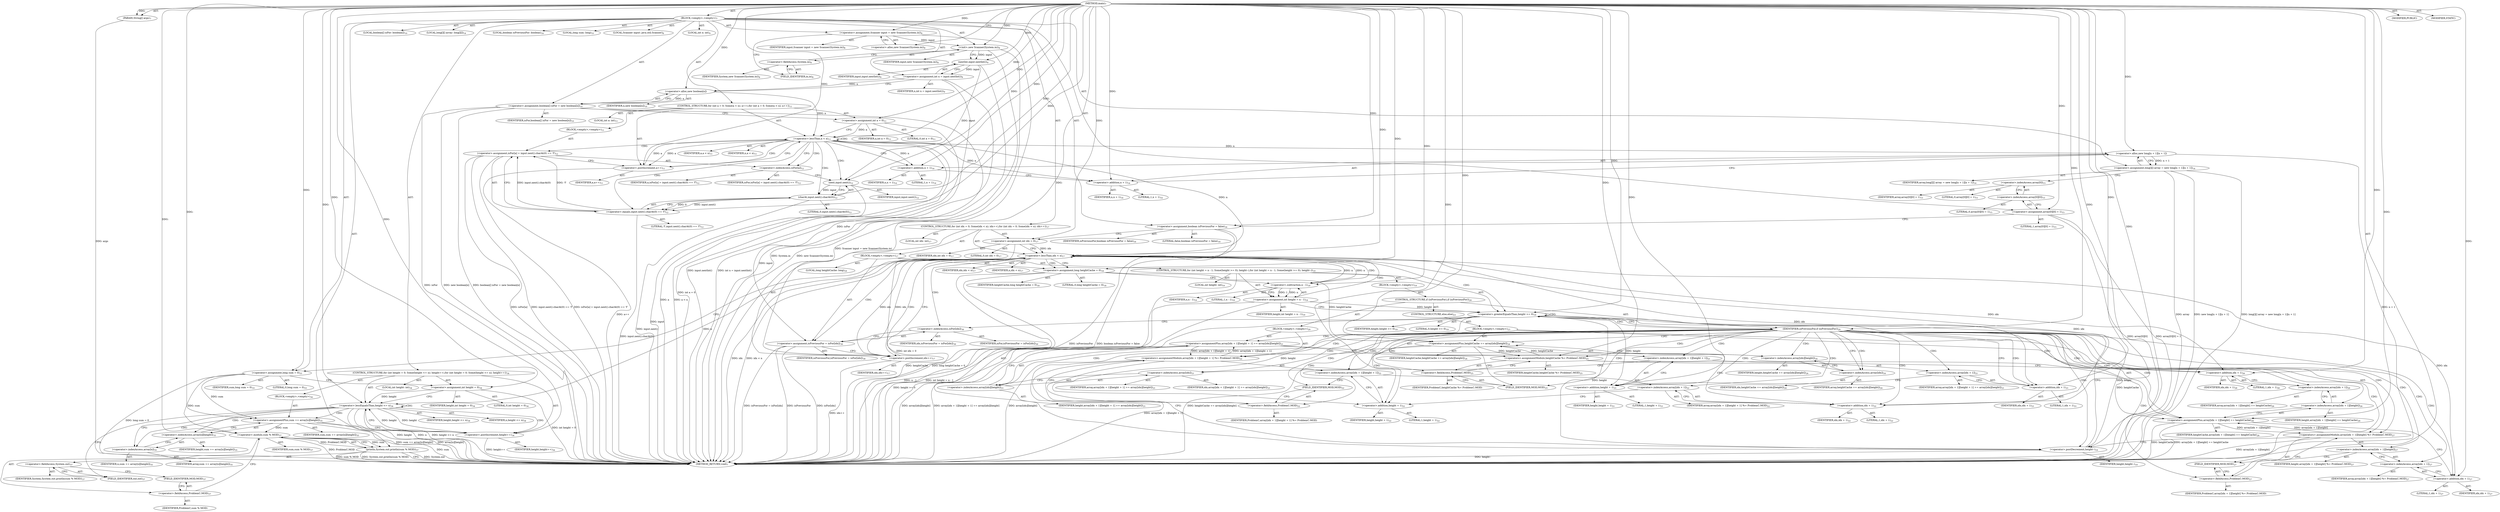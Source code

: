 digraph "main" {  
"21" [label = <(METHOD,main)<SUB>7</SUB>> ]
"22" [label = <(PARAM,String[] args)<SUB>7</SUB>> ]
"23" [label = <(BLOCK,&lt;empty&gt;,&lt;empty&gt;)<SUB>7</SUB>> ]
"4" [label = <(LOCAL,Scanner input: java.util.Scanner)<SUB>8</SUB>> ]
"24" [label = <(&lt;operator&gt;.assignment,Scanner input = new Scanner(System.in))<SUB>8</SUB>> ]
"25" [label = <(IDENTIFIER,input,Scanner input = new Scanner(System.in))<SUB>8</SUB>> ]
"26" [label = <(&lt;operator&gt;.alloc,new Scanner(System.in))<SUB>8</SUB>> ]
"27" [label = <(&lt;init&gt;,new Scanner(System.in))<SUB>8</SUB>> ]
"3" [label = <(IDENTIFIER,input,new Scanner(System.in))<SUB>8</SUB>> ]
"28" [label = <(&lt;operator&gt;.fieldAccess,System.in)<SUB>8</SUB>> ]
"29" [label = <(IDENTIFIER,System,new Scanner(System.in))<SUB>8</SUB>> ]
"30" [label = <(FIELD_IDENTIFIER,in,in)<SUB>8</SUB>> ]
"31" [label = <(LOCAL,int n: int)<SUB>9</SUB>> ]
"32" [label = <(&lt;operator&gt;.assignment,int n = input.nextInt())<SUB>9</SUB>> ]
"33" [label = <(IDENTIFIER,n,int n = input.nextInt())<SUB>9</SUB>> ]
"34" [label = <(nextInt,input.nextInt())<SUB>9</SUB>> ]
"35" [label = <(IDENTIFIER,input,input.nextInt())<SUB>9</SUB>> ]
"36" [label = <(LOCAL,boolean[] isFor: boolean[])<SUB>10</SUB>> ]
"37" [label = <(&lt;operator&gt;.assignment,boolean[] isFor = new boolean[n])<SUB>10</SUB>> ]
"38" [label = <(IDENTIFIER,isFor,boolean[] isFor = new boolean[n])<SUB>10</SUB>> ]
"39" [label = <(&lt;operator&gt;.alloc,new boolean[n])> ]
"40" [label = <(IDENTIFIER,n,new boolean[n])<SUB>10</SUB>> ]
"41" [label = <(CONTROL_STRUCTURE,for (int a = 0; Some(a &lt; n); a++),for (int a = 0; Some(a &lt; n); a++))<SUB>11</SUB>> ]
"42" [label = <(LOCAL,int a: int)<SUB>11</SUB>> ]
"43" [label = <(&lt;operator&gt;.assignment,int a = 0)<SUB>11</SUB>> ]
"44" [label = <(IDENTIFIER,a,int a = 0)<SUB>11</SUB>> ]
"45" [label = <(LITERAL,0,int a = 0)<SUB>11</SUB>> ]
"46" [label = <(&lt;operator&gt;.lessThan,a &lt; n)<SUB>11</SUB>> ]
"47" [label = <(IDENTIFIER,a,a &lt; n)<SUB>11</SUB>> ]
"48" [label = <(IDENTIFIER,n,a &lt; n)<SUB>11</SUB>> ]
"49" [label = <(&lt;operator&gt;.postIncrement,a++)<SUB>11</SUB>> ]
"50" [label = <(IDENTIFIER,a,a++)<SUB>11</SUB>> ]
"51" [label = <(BLOCK,&lt;empty&gt;,&lt;empty&gt;)<SUB>11</SUB>> ]
"52" [label = <(&lt;operator&gt;.assignment,isFor[a] = input.next().charAt(0) == 'f')<SUB>12</SUB>> ]
"53" [label = <(&lt;operator&gt;.indexAccess,isFor[a])<SUB>12</SUB>> ]
"54" [label = <(IDENTIFIER,isFor,isFor[a] = input.next().charAt(0) == 'f')<SUB>12</SUB>> ]
"55" [label = <(IDENTIFIER,a,isFor[a] = input.next().charAt(0) == 'f')<SUB>12</SUB>> ]
"56" [label = <(&lt;operator&gt;.equals,input.next().charAt(0) == 'f')<SUB>12</SUB>> ]
"57" [label = <(charAt,input.next().charAt(0))<SUB>12</SUB>> ]
"58" [label = <(next,input.next())<SUB>12</SUB>> ]
"59" [label = <(IDENTIFIER,input,input.next())<SUB>12</SUB>> ]
"60" [label = <(LITERAL,0,input.next().charAt(0))<SUB>12</SUB>> ]
"61" [label = <(LITERAL,'f',input.next().charAt(0) == 'f')<SUB>12</SUB>> ]
"62" [label = <(LOCAL,long[][] array: long[][])<SUB>14</SUB>> ]
"63" [label = <(&lt;operator&gt;.assignment,long[][] array = new long[n + 1][n + 1])<SUB>14</SUB>> ]
"64" [label = <(IDENTIFIER,array,long[][] array = new long[n + 1][n + 1])<SUB>14</SUB>> ]
"65" [label = <(&lt;operator&gt;.alloc,new long[n + 1][n + 1])> ]
"66" [label = <(&lt;operator&gt;.addition,n + 1)<SUB>14</SUB>> ]
"67" [label = <(IDENTIFIER,n,n + 1)<SUB>14</SUB>> ]
"68" [label = <(LITERAL,1,n + 1)<SUB>14</SUB>> ]
"69" [label = <(&lt;operator&gt;.addition,n + 1)<SUB>14</SUB>> ]
"70" [label = <(IDENTIFIER,n,n + 1)<SUB>14</SUB>> ]
"71" [label = <(LITERAL,1,n + 1)<SUB>14</SUB>> ]
"72" [label = <(&lt;operator&gt;.assignment,array[0][0] = 1)<SUB>15</SUB>> ]
"73" [label = <(&lt;operator&gt;.indexAccess,array[0][0])<SUB>15</SUB>> ]
"74" [label = <(&lt;operator&gt;.indexAccess,array[0])<SUB>15</SUB>> ]
"75" [label = <(IDENTIFIER,array,array[0][0] = 1)<SUB>15</SUB>> ]
"76" [label = <(LITERAL,0,array[0][0] = 1)<SUB>15</SUB>> ]
"77" [label = <(LITERAL,0,array[0][0] = 1)<SUB>15</SUB>> ]
"78" [label = <(LITERAL,1,array[0][0] = 1)<SUB>15</SUB>> ]
"79" [label = <(LOCAL,boolean isPreviousFor: boolean)<SUB>16</SUB>> ]
"80" [label = <(&lt;operator&gt;.assignment,boolean isPreviousFor = false)<SUB>16</SUB>> ]
"81" [label = <(IDENTIFIER,isPreviousFor,boolean isPreviousFor = false)<SUB>16</SUB>> ]
"82" [label = <(LITERAL,false,boolean isPreviousFor = false)<SUB>16</SUB>> ]
"83" [label = <(CONTROL_STRUCTURE,for (int idx = 0; Some(idx &lt; n); idx++),for (int idx = 0; Some(idx &lt; n); idx++))<SUB>17</SUB>> ]
"84" [label = <(LOCAL,int idx: int)<SUB>17</SUB>> ]
"85" [label = <(&lt;operator&gt;.assignment,int idx = 0)<SUB>17</SUB>> ]
"86" [label = <(IDENTIFIER,idx,int idx = 0)<SUB>17</SUB>> ]
"87" [label = <(LITERAL,0,int idx = 0)<SUB>17</SUB>> ]
"88" [label = <(&lt;operator&gt;.lessThan,idx &lt; n)<SUB>17</SUB>> ]
"89" [label = <(IDENTIFIER,idx,idx &lt; n)<SUB>17</SUB>> ]
"90" [label = <(IDENTIFIER,n,idx &lt; n)<SUB>17</SUB>> ]
"91" [label = <(&lt;operator&gt;.postIncrement,idx++)<SUB>17</SUB>> ]
"92" [label = <(IDENTIFIER,idx,idx++)<SUB>17</SUB>> ]
"93" [label = <(BLOCK,&lt;empty&gt;,&lt;empty&gt;)<SUB>17</SUB>> ]
"94" [label = <(LOCAL,long heightCache: long)<SUB>18</SUB>> ]
"95" [label = <(&lt;operator&gt;.assignment,long heightCache = 0)<SUB>18</SUB>> ]
"96" [label = <(IDENTIFIER,heightCache,long heightCache = 0)<SUB>18</SUB>> ]
"97" [label = <(LITERAL,0,long heightCache = 0)<SUB>18</SUB>> ]
"98" [label = <(CONTROL_STRUCTURE,for (int height = n - 1; Some(height &gt;= 0); height--),for (int height = n - 1; Some(height &gt;= 0); height--))<SUB>19</SUB>> ]
"99" [label = <(LOCAL,int height: int)<SUB>19</SUB>> ]
"100" [label = <(&lt;operator&gt;.assignment,int height = n - 1)<SUB>19</SUB>> ]
"101" [label = <(IDENTIFIER,height,int height = n - 1)<SUB>19</SUB>> ]
"102" [label = <(&lt;operator&gt;.subtraction,n - 1)<SUB>19</SUB>> ]
"103" [label = <(IDENTIFIER,n,n - 1)<SUB>19</SUB>> ]
"104" [label = <(LITERAL,1,n - 1)<SUB>19</SUB>> ]
"105" [label = <(&lt;operator&gt;.greaterEqualsThan,height &gt;= 0)<SUB>19</SUB>> ]
"106" [label = <(IDENTIFIER,height,height &gt;= 0)<SUB>19</SUB>> ]
"107" [label = <(LITERAL,0,height &gt;= 0)<SUB>19</SUB>> ]
"108" [label = <(&lt;operator&gt;.postDecrement,height--)<SUB>19</SUB>> ]
"109" [label = <(IDENTIFIER,height,height--)<SUB>19</SUB>> ]
"110" [label = <(BLOCK,&lt;empty&gt;,&lt;empty&gt;)<SUB>19</SUB>> ]
"111" [label = <(CONTROL_STRUCTURE,if (isPreviousFor),if (isPreviousFor))<SUB>20</SUB>> ]
"112" [label = <(IDENTIFIER,isPreviousFor,if (isPreviousFor))<SUB>20</SUB>> ]
"113" [label = <(BLOCK,&lt;empty&gt;,&lt;empty&gt;)<SUB>20</SUB>> ]
"114" [label = <(&lt;operator&gt;.assignmentPlus,array[idx + 1][height + 1] += array[idx][height])<SUB>21</SUB>> ]
"115" [label = <(&lt;operator&gt;.indexAccess,array[idx + 1][height + 1])<SUB>21</SUB>> ]
"116" [label = <(&lt;operator&gt;.indexAccess,array[idx + 1])<SUB>21</SUB>> ]
"117" [label = <(IDENTIFIER,array,array[idx + 1][height + 1] += array[idx][height])<SUB>21</SUB>> ]
"118" [label = <(&lt;operator&gt;.addition,idx + 1)<SUB>21</SUB>> ]
"119" [label = <(IDENTIFIER,idx,idx + 1)<SUB>21</SUB>> ]
"120" [label = <(LITERAL,1,idx + 1)<SUB>21</SUB>> ]
"121" [label = <(&lt;operator&gt;.addition,height + 1)<SUB>21</SUB>> ]
"122" [label = <(IDENTIFIER,height,height + 1)<SUB>21</SUB>> ]
"123" [label = <(LITERAL,1,height + 1)<SUB>21</SUB>> ]
"124" [label = <(&lt;operator&gt;.indexAccess,array[idx][height])<SUB>21</SUB>> ]
"125" [label = <(&lt;operator&gt;.indexAccess,array[idx])<SUB>21</SUB>> ]
"126" [label = <(IDENTIFIER,array,array[idx + 1][height + 1] += array[idx][height])<SUB>21</SUB>> ]
"127" [label = <(IDENTIFIER,idx,array[idx + 1][height + 1] += array[idx][height])<SUB>21</SUB>> ]
"128" [label = <(IDENTIFIER,height,array[idx + 1][height + 1] += array[idx][height])<SUB>21</SUB>> ]
"129" [label = <(&lt;operators&gt;.assignmentModulo,array[idx + 1][height + 1] %= ProblemC.MOD)<SUB>22</SUB>> ]
"130" [label = <(&lt;operator&gt;.indexAccess,array[idx + 1][height + 1])<SUB>22</SUB>> ]
"131" [label = <(&lt;operator&gt;.indexAccess,array[idx + 1])<SUB>22</SUB>> ]
"132" [label = <(IDENTIFIER,array,array[idx + 1][height + 1] %= ProblemC.MOD)<SUB>22</SUB>> ]
"133" [label = <(&lt;operator&gt;.addition,idx + 1)<SUB>22</SUB>> ]
"134" [label = <(IDENTIFIER,idx,idx + 1)<SUB>22</SUB>> ]
"135" [label = <(LITERAL,1,idx + 1)<SUB>22</SUB>> ]
"136" [label = <(&lt;operator&gt;.addition,height + 1)<SUB>22</SUB>> ]
"137" [label = <(IDENTIFIER,height,height + 1)<SUB>22</SUB>> ]
"138" [label = <(LITERAL,1,height + 1)<SUB>22</SUB>> ]
"139" [label = <(&lt;operator&gt;.fieldAccess,ProblemC.MOD)<SUB>22</SUB>> ]
"140" [label = <(IDENTIFIER,ProblemC,array[idx + 1][height + 1] %= ProblemC.MOD)> ]
"141" [label = <(FIELD_IDENTIFIER,MOD,MOD)<SUB>22</SUB>> ]
"142" [label = <(CONTROL_STRUCTURE,else,else)<SUB>23</SUB>> ]
"143" [label = <(BLOCK,&lt;empty&gt;,&lt;empty&gt;)<SUB>23</SUB>> ]
"144" [label = <(&lt;operator&gt;.assignmentPlus,heightCache += array[idx][height])<SUB>24</SUB>> ]
"145" [label = <(IDENTIFIER,heightCache,heightCache += array[idx][height])<SUB>24</SUB>> ]
"146" [label = <(&lt;operator&gt;.indexAccess,array[idx][height])<SUB>24</SUB>> ]
"147" [label = <(&lt;operator&gt;.indexAccess,array[idx])<SUB>24</SUB>> ]
"148" [label = <(IDENTIFIER,array,heightCache += array[idx][height])<SUB>24</SUB>> ]
"149" [label = <(IDENTIFIER,idx,heightCache += array[idx][height])<SUB>24</SUB>> ]
"150" [label = <(IDENTIFIER,height,heightCache += array[idx][height])<SUB>24</SUB>> ]
"151" [label = <(&lt;operators&gt;.assignmentModulo,heightCache %= ProblemC.MOD)<SUB>25</SUB>> ]
"152" [label = <(IDENTIFIER,heightCache,heightCache %= ProblemC.MOD)<SUB>25</SUB>> ]
"153" [label = <(&lt;operator&gt;.fieldAccess,ProblemC.MOD)<SUB>25</SUB>> ]
"154" [label = <(IDENTIFIER,ProblemC,heightCache %= ProblemC.MOD)> ]
"155" [label = <(FIELD_IDENTIFIER,MOD,MOD)<SUB>25</SUB>> ]
"156" [label = <(&lt;operator&gt;.assignmentPlus,array[idx + 1][height] += heightCache)<SUB>26</SUB>> ]
"157" [label = <(&lt;operator&gt;.indexAccess,array[idx + 1][height])<SUB>26</SUB>> ]
"158" [label = <(&lt;operator&gt;.indexAccess,array[idx + 1])<SUB>26</SUB>> ]
"159" [label = <(IDENTIFIER,array,array[idx + 1][height] += heightCache)<SUB>26</SUB>> ]
"160" [label = <(&lt;operator&gt;.addition,idx + 1)<SUB>26</SUB>> ]
"161" [label = <(IDENTIFIER,idx,idx + 1)<SUB>26</SUB>> ]
"162" [label = <(LITERAL,1,idx + 1)<SUB>26</SUB>> ]
"163" [label = <(IDENTIFIER,height,array[idx + 1][height] += heightCache)<SUB>26</SUB>> ]
"164" [label = <(IDENTIFIER,heightCache,array[idx + 1][height] += heightCache)<SUB>26</SUB>> ]
"165" [label = <(&lt;operators&gt;.assignmentModulo,array[idx + 1][height] %= ProblemC.MOD)<SUB>27</SUB>> ]
"166" [label = <(&lt;operator&gt;.indexAccess,array[idx + 1][height])<SUB>27</SUB>> ]
"167" [label = <(&lt;operator&gt;.indexAccess,array[idx + 1])<SUB>27</SUB>> ]
"168" [label = <(IDENTIFIER,array,array[idx + 1][height] %= ProblemC.MOD)<SUB>27</SUB>> ]
"169" [label = <(&lt;operator&gt;.addition,idx + 1)<SUB>27</SUB>> ]
"170" [label = <(IDENTIFIER,idx,idx + 1)<SUB>27</SUB>> ]
"171" [label = <(LITERAL,1,idx + 1)<SUB>27</SUB>> ]
"172" [label = <(IDENTIFIER,height,array[idx + 1][height] %= ProblemC.MOD)<SUB>27</SUB>> ]
"173" [label = <(&lt;operator&gt;.fieldAccess,ProblemC.MOD)<SUB>27</SUB>> ]
"174" [label = <(IDENTIFIER,ProblemC,array[idx + 1][height] %= ProblemC.MOD)> ]
"175" [label = <(FIELD_IDENTIFIER,MOD,MOD)<SUB>27</SUB>> ]
"176" [label = <(&lt;operator&gt;.assignment,isPreviousFor = isFor[idx])<SUB>30</SUB>> ]
"177" [label = <(IDENTIFIER,isPreviousFor,isPreviousFor = isFor[idx])<SUB>30</SUB>> ]
"178" [label = <(&lt;operator&gt;.indexAccess,isFor[idx])<SUB>30</SUB>> ]
"179" [label = <(IDENTIFIER,isFor,isPreviousFor = isFor[idx])<SUB>30</SUB>> ]
"180" [label = <(IDENTIFIER,idx,isPreviousFor = isFor[idx])<SUB>30</SUB>> ]
"181" [label = <(LOCAL,long sum: long)<SUB>33</SUB>> ]
"182" [label = <(&lt;operator&gt;.assignment,long sum = 0)<SUB>33</SUB>> ]
"183" [label = <(IDENTIFIER,sum,long sum = 0)<SUB>33</SUB>> ]
"184" [label = <(LITERAL,0,long sum = 0)<SUB>33</SUB>> ]
"185" [label = <(CONTROL_STRUCTURE,for (int height = 0; Some(height &lt;= n); height++),for (int height = 0; Some(height &lt;= n); height++))<SUB>34</SUB>> ]
"186" [label = <(LOCAL,int height: int)<SUB>34</SUB>> ]
"187" [label = <(&lt;operator&gt;.assignment,int height = 0)<SUB>34</SUB>> ]
"188" [label = <(IDENTIFIER,height,int height = 0)<SUB>34</SUB>> ]
"189" [label = <(LITERAL,0,int height = 0)<SUB>34</SUB>> ]
"190" [label = <(&lt;operator&gt;.lessEqualsThan,height &lt;= n)<SUB>34</SUB>> ]
"191" [label = <(IDENTIFIER,height,height &lt;= n)<SUB>34</SUB>> ]
"192" [label = <(IDENTIFIER,n,height &lt;= n)<SUB>34</SUB>> ]
"193" [label = <(&lt;operator&gt;.postIncrement,height++)<SUB>34</SUB>> ]
"194" [label = <(IDENTIFIER,height,height++)<SUB>34</SUB>> ]
"195" [label = <(BLOCK,&lt;empty&gt;,&lt;empty&gt;)<SUB>34</SUB>> ]
"196" [label = <(&lt;operator&gt;.assignmentPlus,sum += array[n][height])<SUB>35</SUB>> ]
"197" [label = <(IDENTIFIER,sum,sum += array[n][height])<SUB>35</SUB>> ]
"198" [label = <(&lt;operator&gt;.indexAccess,array[n][height])<SUB>35</SUB>> ]
"199" [label = <(&lt;operator&gt;.indexAccess,array[n])<SUB>35</SUB>> ]
"200" [label = <(IDENTIFIER,array,sum += array[n][height])<SUB>35</SUB>> ]
"201" [label = <(IDENTIFIER,n,sum += array[n][height])<SUB>35</SUB>> ]
"202" [label = <(IDENTIFIER,height,sum += array[n][height])<SUB>35</SUB>> ]
"203" [label = <(println,System.out.println(sum % MOD))<SUB>37</SUB>> ]
"204" [label = <(&lt;operator&gt;.fieldAccess,System.out)<SUB>37</SUB>> ]
"205" [label = <(IDENTIFIER,System,System.out.println(sum % MOD))<SUB>37</SUB>> ]
"206" [label = <(FIELD_IDENTIFIER,out,out)<SUB>37</SUB>> ]
"207" [label = <(&lt;operator&gt;.modulo,sum % MOD)<SUB>37</SUB>> ]
"208" [label = <(IDENTIFIER,sum,sum % MOD)<SUB>37</SUB>> ]
"209" [label = <(&lt;operator&gt;.fieldAccess,ProblemC.MOD)<SUB>37</SUB>> ]
"210" [label = <(IDENTIFIER,ProblemC,sum % MOD)> ]
"211" [label = <(FIELD_IDENTIFIER,MOD,MOD)<SUB>37</SUB>> ]
"212" [label = <(MODIFIER,PUBLIC)> ]
"213" [label = <(MODIFIER,STATIC)> ]
"214" [label = <(METHOD_RETURN,void)<SUB>7</SUB>> ]
  "21" -> "22"  [ label = "AST: "] 
  "21" -> "23"  [ label = "AST: "] 
  "21" -> "212"  [ label = "AST: "] 
  "21" -> "213"  [ label = "AST: "] 
  "21" -> "214"  [ label = "AST: "] 
  "23" -> "4"  [ label = "AST: "] 
  "23" -> "24"  [ label = "AST: "] 
  "23" -> "27"  [ label = "AST: "] 
  "23" -> "31"  [ label = "AST: "] 
  "23" -> "32"  [ label = "AST: "] 
  "23" -> "36"  [ label = "AST: "] 
  "23" -> "37"  [ label = "AST: "] 
  "23" -> "41"  [ label = "AST: "] 
  "23" -> "62"  [ label = "AST: "] 
  "23" -> "63"  [ label = "AST: "] 
  "23" -> "72"  [ label = "AST: "] 
  "23" -> "79"  [ label = "AST: "] 
  "23" -> "80"  [ label = "AST: "] 
  "23" -> "83"  [ label = "AST: "] 
  "23" -> "181"  [ label = "AST: "] 
  "23" -> "182"  [ label = "AST: "] 
  "23" -> "185"  [ label = "AST: "] 
  "23" -> "203"  [ label = "AST: "] 
  "24" -> "25"  [ label = "AST: "] 
  "24" -> "26"  [ label = "AST: "] 
  "27" -> "3"  [ label = "AST: "] 
  "27" -> "28"  [ label = "AST: "] 
  "28" -> "29"  [ label = "AST: "] 
  "28" -> "30"  [ label = "AST: "] 
  "32" -> "33"  [ label = "AST: "] 
  "32" -> "34"  [ label = "AST: "] 
  "34" -> "35"  [ label = "AST: "] 
  "37" -> "38"  [ label = "AST: "] 
  "37" -> "39"  [ label = "AST: "] 
  "39" -> "40"  [ label = "AST: "] 
  "41" -> "42"  [ label = "AST: "] 
  "41" -> "43"  [ label = "AST: "] 
  "41" -> "46"  [ label = "AST: "] 
  "41" -> "49"  [ label = "AST: "] 
  "41" -> "51"  [ label = "AST: "] 
  "43" -> "44"  [ label = "AST: "] 
  "43" -> "45"  [ label = "AST: "] 
  "46" -> "47"  [ label = "AST: "] 
  "46" -> "48"  [ label = "AST: "] 
  "49" -> "50"  [ label = "AST: "] 
  "51" -> "52"  [ label = "AST: "] 
  "52" -> "53"  [ label = "AST: "] 
  "52" -> "56"  [ label = "AST: "] 
  "53" -> "54"  [ label = "AST: "] 
  "53" -> "55"  [ label = "AST: "] 
  "56" -> "57"  [ label = "AST: "] 
  "56" -> "61"  [ label = "AST: "] 
  "57" -> "58"  [ label = "AST: "] 
  "57" -> "60"  [ label = "AST: "] 
  "58" -> "59"  [ label = "AST: "] 
  "63" -> "64"  [ label = "AST: "] 
  "63" -> "65"  [ label = "AST: "] 
  "65" -> "66"  [ label = "AST: "] 
  "65" -> "69"  [ label = "AST: "] 
  "66" -> "67"  [ label = "AST: "] 
  "66" -> "68"  [ label = "AST: "] 
  "69" -> "70"  [ label = "AST: "] 
  "69" -> "71"  [ label = "AST: "] 
  "72" -> "73"  [ label = "AST: "] 
  "72" -> "78"  [ label = "AST: "] 
  "73" -> "74"  [ label = "AST: "] 
  "73" -> "77"  [ label = "AST: "] 
  "74" -> "75"  [ label = "AST: "] 
  "74" -> "76"  [ label = "AST: "] 
  "80" -> "81"  [ label = "AST: "] 
  "80" -> "82"  [ label = "AST: "] 
  "83" -> "84"  [ label = "AST: "] 
  "83" -> "85"  [ label = "AST: "] 
  "83" -> "88"  [ label = "AST: "] 
  "83" -> "91"  [ label = "AST: "] 
  "83" -> "93"  [ label = "AST: "] 
  "85" -> "86"  [ label = "AST: "] 
  "85" -> "87"  [ label = "AST: "] 
  "88" -> "89"  [ label = "AST: "] 
  "88" -> "90"  [ label = "AST: "] 
  "91" -> "92"  [ label = "AST: "] 
  "93" -> "94"  [ label = "AST: "] 
  "93" -> "95"  [ label = "AST: "] 
  "93" -> "98"  [ label = "AST: "] 
  "93" -> "176"  [ label = "AST: "] 
  "95" -> "96"  [ label = "AST: "] 
  "95" -> "97"  [ label = "AST: "] 
  "98" -> "99"  [ label = "AST: "] 
  "98" -> "100"  [ label = "AST: "] 
  "98" -> "105"  [ label = "AST: "] 
  "98" -> "108"  [ label = "AST: "] 
  "98" -> "110"  [ label = "AST: "] 
  "100" -> "101"  [ label = "AST: "] 
  "100" -> "102"  [ label = "AST: "] 
  "102" -> "103"  [ label = "AST: "] 
  "102" -> "104"  [ label = "AST: "] 
  "105" -> "106"  [ label = "AST: "] 
  "105" -> "107"  [ label = "AST: "] 
  "108" -> "109"  [ label = "AST: "] 
  "110" -> "111"  [ label = "AST: "] 
  "111" -> "112"  [ label = "AST: "] 
  "111" -> "113"  [ label = "AST: "] 
  "111" -> "142"  [ label = "AST: "] 
  "113" -> "114"  [ label = "AST: "] 
  "113" -> "129"  [ label = "AST: "] 
  "114" -> "115"  [ label = "AST: "] 
  "114" -> "124"  [ label = "AST: "] 
  "115" -> "116"  [ label = "AST: "] 
  "115" -> "121"  [ label = "AST: "] 
  "116" -> "117"  [ label = "AST: "] 
  "116" -> "118"  [ label = "AST: "] 
  "118" -> "119"  [ label = "AST: "] 
  "118" -> "120"  [ label = "AST: "] 
  "121" -> "122"  [ label = "AST: "] 
  "121" -> "123"  [ label = "AST: "] 
  "124" -> "125"  [ label = "AST: "] 
  "124" -> "128"  [ label = "AST: "] 
  "125" -> "126"  [ label = "AST: "] 
  "125" -> "127"  [ label = "AST: "] 
  "129" -> "130"  [ label = "AST: "] 
  "129" -> "139"  [ label = "AST: "] 
  "130" -> "131"  [ label = "AST: "] 
  "130" -> "136"  [ label = "AST: "] 
  "131" -> "132"  [ label = "AST: "] 
  "131" -> "133"  [ label = "AST: "] 
  "133" -> "134"  [ label = "AST: "] 
  "133" -> "135"  [ label = "AST: "] 
  "136" -> "137"  [ label = "AST: "] 
  "136" -> "138"  [ label = "AST: "] 
  "139" -> "140"  [ label = "AST: "] 
  "139" -> "141"  [ label = "AST: "] 
  "142" -> "143"  [ label = "AST: "] 
  "143" -> "144"  [ label = "AST: "] 
  "143" -> "151"  [ label = "AST: "] 
  "143" -> "156"  [ label = "AST: "] 
  "143" -> "165"  [ label = "AST: "] 
  "144" -> "145"  [ label = "AST: "] 
  "144" -> "146"  [ label = "AST: "] 
  "146" -> "147"  [ label = "AST: "] 
  "146" -> "150"  [ label = "AST: "] 
  "147" -> "148"  [ label = "AST: "] 
  "147" -> "149"  [ label = "AST: "] 
  "151" -> "152"  [ label = "AST: "] 
  "151" -> "153"  [ label = "AST: "] 
  "153" -> "154"  [ label = "AST: "] 
  "153" -> "155"  [ label = "AST: "] 
  "156" -> "157"  [ label = "AST: "] 
  "156" -> "164"  [ label = "AST: "] 
  "157" -> "158"  [ label = "AST: "] 
  "157" -> "163"  [ label = "AST: "] 
  "158" -> "159"  [ label = "AST: "] 
  "158" -> "160"  [ label = "AST: "] 
  "160" -> "161"  [ label = "AST: "] 
  "160" -> "162"  [ label = "AST: "] 
  "165" -> "166"  [ label = "AST: "] 
  "165" -> "173"  [ label = "AST: "] 
  "166" -> "167"  [ label = "AST: "] 
  "166" -> "172"  [ label = "AST: "] 
  "167" -> "168"  [ label = "AST: "] 
  "167" -> "169"  [ label = "AST: "] 
  "169" -> "170"  [ label = "AST: "] 
  "169" -> "171"  [ label = "AST: "] 
  "173" -> "174"  [ label = "AST: "] 
  "173" -> "175"  [ label = "AST: "] 
  "176" -> "177"  [ label = "AST: "] 
  "176" -> "178"  [ label = "AST: "] 
  "178" -> "179"  [ label = "AST: "] 
  "178" -> "180"  [ label = "AST: "] 
  "182" -> "183"  [ label = "AST: "] 
  "182" -> "184"  [ label = "AST: "] 
  "185" -> "186"  [ label = "AST: "] 
  "185" -> "187"  [ label = "AST: "] 
  "185" -> "190"  [ label = "AST: "] 
  "185" -> "193"  [ label = "AST: "] 
  "185" -> "195"  [ label = "AST: "] 
  "187" -> "188"  [ label = "AST: "] 
  "187" -> "189"  [ label = "AST: "] 
  "190" -> "191"  [ label = "AST: "] 
  "190" -> "192"  [ label = "AST: "] 
  "193" -> "194"  [ label = "AST: "] 
  "195" -> "196"  [ label = "AST: "] 
  "196" -> "197"  [ label = "AST: "] 
  "196" -> "198"  [ label = "AST: "] 
  "198" -> "199"  [ label = "AST: "] 
  "198" -> "202"  [ label = "AST: "] 
  "199" -> "200"  [ label = "AST: "] 
  "199" -> "201"  [ label = "AST: "] 
  "203" -> "204"  [ label = "AST: "] 
  "203" -> "207"  [ label = "AST: "] 
  "204" -> "205"  [ label = "AST: "] 
  "204" -> "206"  [ label = "AST: "] 
  "207" -> "208"  [ label = "AST: "] 
  "207" -> "209"  [ label = "AST: "] 
  "209" -> "210"  [ label = "AST: "] 
  "209" -> "211"  [ label = "AST: "] 
  "24" -> "30"  [ label = "CFG: "] 
  "27" -> "34"  [ label = "CFG: "] 
  "32" -> "39"  [ label = "CFG: "] 
  "37" -> "43"  [ label = "CFG: "] 
  "63" -> "74"  [ label = "CFG: "] 
  "72" -> "80"  [ label = "CFG: "] 
  "80" -> "85"  [ label = "CFG: "] 
  "182" -> "187"  [ label = "CFG: "] 
  "203" -> "214"  [ label = "CFG: "] 
  "26" -> "24"  [ label = "CFG: "] 
  "28" -> "27"  [ label = "CFG: "] 
  "34" -> "32"  [ label = "CFG: "] 
  "39" -> "37"  [ label = "CFG: "] 
  "43" -> "46"  [ label = "CFG: "] 
  "46" -> "53"  [ label = "CFG: "] 
  "46" -> "66"  [ label = "CFG: "] 
  "49" -> "46"  [ label = "CFG: "] 
  "65" -> "63"  [ label = "CFG: "] 
  "73" -> "72"  [ label = "CFG: "] 
  "85" -> "88"  [ label = "CFG: "] 
  "88" -> "95"  [ label = "CFG: "] 
  "88" -> "182"  [ label = "CFG: "] 
  "91" -> "88"  [ label = "CFG: "] 
  "187" -> "190"  [ label = "CFG: "] 
  "190" -> "199"  [ label = "CFG: "] 
  "190" -> "206"  [ label = "CFG: "] 
  "193" -> "190"  [ label = "CFG: "] 
  "204" -> "211"  [ label = "CFG: "] 
  "207" -> "203"  [ label = "CFG: "] 
  "30" -> "28"  [ label = "CFG: "] 
  "52" -> "49"  [ label = "CFG: "] 
  "66" -> "69"  [ label = "CFG: "] 
  "69" -> "65"  [ label = "CFG: "] 
  "74" -> "73"  [ label = "CFG: "] 
  "95" -> "102"  [ label = "CFG: "] 
  "176" -> "91"  [ label = "CFG: "] 
  "196" -> "193"  [ label = "CFG: "] 
  "206" -> "204"  [ label = "CFG: "] 
  "209" -> "207"  [ label = "CFG: "] 
  "53" -> "58"  [ label = "CFG: "] 
  "56" -> "52"  [ label = "CFG: "] 
  "100" -> "105"  [ label = "CFG: "] 
  "105" -> "112"  [ label = "CFG: "] 
  "105" -> "178"  [ label = "CFG: "] 
  "108" -> "105"  [ label = "CFG: "] 
  "178" -> "176"  [ label = "CFG: "] 
  "198" -> "196"  [ label = "CFG: "] 
  "211" -> "209"  [ label = "CFG: "] 
  "57" -> "56"  [ label = "CFG: "] 
  "102" -> "100"  [ label = "CFG: "] 
  "199" -> "198"  [ label = "CFG: "] 
  "58" -> "57"  [ label = "CFG: "] 
  "112" -> "118"  [ label = "CFG: "] 
  "112" -> "147"  [ label = "CFG: "] 
  "114" -> "133"  [ label = "CFG: "] 
  "129" -> "108"  [ label = "CFG: "] 
  "115" -> "125"  [ label = "CFG: "] 
  "124" -> "114"  [ label = "CFG: "] 
  "130" -> "141"  [ label = "CFG: "] 
  "139" -> "129"  [ label = "CFG: "] 
  "144" -> "155"  [ label = "CFG: "] 
  "151" -> "160"  [ label = "CFG: "] 
  "156" -> "169"  [ label = "CFG: "] 
  "165" -> "108"  [ label = "CFG: "] 
  "116" -> "121"  [ label = "CFG: "] 
  "121" -> "115"  [ label = "CFG: "] 
  "125" -> "124"  [ label = "CFG: "] 
  "131" -> "136"  [ label = "CFG: "] 
  "136" -> "130"  [ label = "CFG: "] 
  "141" -> "139"  [ label = "CFG: "] 
  "146" -> "144"  [ label = "CFG: "] 
  "153" -> "151"  [ label = "CFG: "] 
  "157" -> "156"  [ label = "CFG: "] 
  "166" -> "175"  [ label = "CFG: "] 
  "173" -> "165"  [ label = "CFG: "] 
  "118" -> "116"  [ label = "CFG: "] 
  "133" -> "131"  [ label = "CFG: "] 
  "147" -> "146"  [ label = "CFG: "] 
  "155" -> "153"  [ label = "CFG: "] 
  "158" -> "157"  [ label = "CFG: "] 
  "167" -> "166"  [ label = "CFG: "] 
  "175" -> "173"  [ label = "CFG: "] 
  "160" -> "158"  [ label = "CFG: "] 
  "169" -> "167"  [ label = "CFG: "] 
  "21" -> "26"  [ label = "CFG: "] 
  "22" -> "214"  [ label = "DDG: args"] 
  "24" -> "214"  [ label = "DDG: Scanner input = new Scanner(System.in)"] 
  "27" -> "214"  [ label = "DDG: System.in"] 
  "27" -> "214"  [ label = "DDG: new Scanner(System.in)"] 
  "34" -> "214"  [ label = "DDG: input"] 
  "32" -> "214"  [ label = "DDG: input.nextInt()"] 
  "32" -> "214"  [ label = "DDG: int n = input.nextInt()"] 
  "37" -> "214"  [ label = "DDG: isFor"] 
  "37" -> "214"  [ label = "DDG: new boolean[n]"] 
  "37" -> "214"  [ label = "DDG: boolean[] isFor = new boolean[n]"] 
  "43" -> "214"  [ label = "DDG: int a = 0"] 
  "46" -> "214"  [ label = "DDG: a"] 
  "46" -> "214"  [ label = "DDG: a &lt; n"] 
  "63" -> "214"  [ label = "DDG: array"] 
  "65" -> "214"  [ label = "DDG: n + 1"] 
  "63" -> "214"  [ label = "DDG: new long[n + 1][n + 1]"] 
  "63" -> "214"  [ label = "DDG: long[][] array = new long[n + 1][n + 1]"] 
  "72" -> "214"  [ label = "DDG: array[0][0]"] 
  "72" -> "214"  [ label = "DDG: array[0][0] = 1"] 
  "80" -> "214"  [ label = "DDG: isPreviousFor"] 
  "80" -> "214"  [ label = "DDG: boolean isPreviousFor = false"] 
  "85" -> "214"  [ label = "DDG: int idx = 0"] 
  "88" -> "214"  [ label = "DDG: idx"] 
  "88" -> "214"  [ label = "DDG: idx &lt; n"] 
  "182" -> "214"  [ label = "DDG: long sum = 0"] 
  "187" -> "214"  [ label = "DDG: int height = 0"] 
  "190" -> "214"  [ label = "DDG: height"] 
  "190" -> "214"  [ label = "DDG: n"] 
  "190" -> "214"  [ label = "DDG: height &lt;= n"] 
  "203" -> "214"  [ label = "DDG: System.out"] 
  "207" -> "214"  [ label = "DDG: sum"] 
  "207" -> "214"  [ label = "DDG: ProblemC.MOD"] 
  "203" -> "214"  [ label = "DDG: sum % MOD"] 
  "203" -> "214"  [ label = "DDG: System.out.println(sum % MOD)"] 
  "196" -> "214"  [ label = "DDG: array[n][height]"] 
  "196" -> "214"  [ label = "DDG: sum += array[n][height]"] 
  "193" -> "214"  [ label = "DDG: height++"] 
  "95" -> "214"  [ label = "DDG: heightCache"] 
  "95" -> "214"  [ label = "DDG: long heightCache = 0"] 
  "100" -> "214"  [ label = "DDG: n - 1"] 
  "100" -> "214"  [ label = "DDG: int height = n - 1"] 
  "105" -> "214"  [ label = "DDG: height &gt;= 0"] 
  "176" -> "214"  [ label = "DDG: isPreviousFor"] 
  "176" -> "214"  [ label = "DDG: isFor[idx]"] 
  "176" -> "214"  [ label = "DDG: isPreviousFor = isFor[idx]"] 
  "91" -> "214"  [ label = "DDG: idx++"] 
  "144" -> "214"  [ label = "DDG: array[idx][height]"] 
  "144" -> "214"  [ label = "DDG: heightCache += array[idx][height]"] 
  "156" -> "214"  [ label = "DDG: heightCache"] 
  "156" -> "214"  [ label = "DDG: array[idx + 1][height] += heightCache"] 
  "165" -> "214"  [ label = "DDG: array[idx + 1][height]"] 
  "114" -> "214"  [ label = "DDG: array[idx][height]"] 
  "114" -> "214"  [ label = "DDG: array[idx + 1][height + 1] += array[idx][height]"] 
  "129" -> "214"  [ label = "DDG: array[idx + 1][height + 1]"] 
  "108" -> "214"  [ label = "DDG: height--"] 
  "52" -> "214"  [ label = "DDG: isFor[a]"] 
  "58" -> "214"  [ label = "DDG: input"] 
  "57" -> "214"  [ label = "DDG: input.next()"] 
  "56" -> "214"  [ label = "DDG: input.next().charAt(0)"] 
  "52" -> "214"  [ label = "DDG: input.next().charAt(0) == 'f'"] 
  "52" -> "214"  [ label = "DDG: isFor[a] = input.next().charAt(0) == 'f'"] 
  "49" -> "214"  [ label = "DDG: a++"] 
  "21" -> "22"  [ label = "DDG: "] 
  "21" -> "24"  [ label = "DDG: "] 
  "34" -> "32"  [ label = "DDG: input"] 
  "39" -> "37"  [ label = "DDG: n"] 
  "65" -> "63"  [ label = "DDG: n + 1"] 
  "21" -> "72"  [ label = "DDG: "] 
  "21" -> "80"  [ label = "DDG: "] 
  "21" -> "182"  [ label = "DDG: "] 
  "24" -> "27"  [ label = "DDG: input"] 
  "21" -> "27"  [ label = "DDG: "] 
  "21" -> "43"  [ label = "DDG: "] 
  "21" -> "85"  [ label = "DDG: "] 
  "21" -> "187"  [ label = "DDG: "] 
  "207" -> "203"  [ label = "DDG: sum"] 
  "207" -> "203"  [ label = "DDG: ProblemC.MOD"] 
  "27" -> "34"  [ label = "DDG: input"] 
  "21" -> "34"  [ label = "DDG: "] 
  "32" -> "39"  [ label = "DDG: n"] 
  "21" -> "39"  [ label = "DDG: "] 
  "43" -> "46"  [ label = "DDG: a"] 
  "49" -> "46"  [ label = "DDG: a"] 
  "21" -> "46"  [ label = "DDG: "] 
  "39" -> "46"  [ label = "DDG: n"] 
  "46" -> "49"  [ label = "DDG: a"] 
  "21" -> "49"  [ label = "DDG: "] 
  "56" -> "52"  [ label = "DDG: input.next().charAt(0)"] 
  "56" -> "52"  [ label = "DDG: 'f'"] 
  "46" -> "65"  [ label = "DDG: n"] 
  "21" -> "65"  [ label = "DDG: "] 
  "85" -> "88"  [ label = "DDG: idx"] 
  "91" -> "88"  [ label = "DDG: idx"] 
  "21" -> "88"  [ label = "DDG: "] 
  "102" -> "88"  [ label = "DDG: n"] 
  "46" -> "88"  [ label = "DDG: n"] 
  "88" -> "91"  [ label = "DDG: idx"] 
  "21" -> "91"  [ label = "DDG: "] 
  "21" -> "95"  [ label = "DDG: "] 
  "37" -> "176"  [ label = "DDG: isFor"] 
  "187" -> "190"  [ label = "DDG: height"] 
  "193" -> "190"  [ label = "DDG: height"] 
  "21" -> "190"  [ label = "DDG: "] 
  "88" -> "190"  [ label = "DDG: n"] 
  "190" -> "193"  [ label = "DDG: height"] 
  "21" -> "193"  [ label = "DDG: "] 
  "182" -> "207"  [ label = "DDG: sum"] 
  "196" -> "207"  [ label = "DDG: sum"] 
  "21" -> "207"  [ label = "DDG: "] 
  "46" -> "66"  [ label = "DDG: n"] 
  "21" -> "66"  [ label = "DDG: "] 
  "21" -> "69"  [ label = "DDG: "] 
  "46" -> "69"  [ label = "DDG: n"] 
  "102" -> "100"  [ label = "DDG: n"] 
  "102" -> "100"  [ label = "DDG: 1"] 
  "182" -> "196"  [ label = "DDG: sum"] 
  "21" -> "196"  [ label = "DDG: "] 
  "57" -> "56"  [ label = "DDG: input.next()"] 
  "57" -> "56"  [ label = "DDG: 0"] 
  "21" -> "56"  [ label = "DDG: "] 
  "100" -> "105"  [ label = "DDG: height"] 
  "108" -> "105"  [ label = "DDG: height"] 
  "21" -> "105"  [ label = "DDG: "] 
  "105" -> "108"  [ label = "DDG: height"] 
  "21" -> "108"  [ label = "DDG: "] 
  "58" -> "57"  [ label = "DDG: input"] 
  "21" -> "57"  [ label = "DDG: "] 
  "88" -> "102"  [ label = "DDG: n"] 
  "21" -> "102"  [ label = "DDG: "] 
  "21" -> "112"  [ label = "DDG: "] 
  "34" -> "58"  [ label = "DDG: input"] 
  "21" -> "58"  [ label = "DDG: "] 
  "129" -> "114"  [ label = "DDG: array[idx + 1][height + 1]"] 
  "114" -> "129"  [ label = "DDG: array[idx + 1][height + 1]"] 
  "151" -> "156"  [ label = "DDG: heightCache"] 
  "21" -> "156"  [ label = "DDG: "] 
  "95" -> "144"  [ label = "DDG: heightCache"] 
  "21" -> "144"  [ label = "DDG: "] 
  "151" -> "144"  [ label = "DDG: heightCache"] 
  "144" -> "151"  [ label = "DDG: heightCache"] 
  "21" -> "151"  [ label = "DDG: "] 
  "165" -> "156"  [ label = "DDG: array[idx + 1][height]"] 
  "156" -> "165"  [ label = "DDG: array[idx + 1][height]"] 
  "105" -> "121"  [ label = "DDG: height"] 
  "21" -> "121"  [ label = "DDG: "] 
  "21" -> "136"  [ label = "DDG: "] 
  "105" -> "136"  [ label = "DDG: height"] 
  "88" -> "118"  [ label = "DDG: idx"] 
  "21" -> "118"  [ label = "DDG: "] 
  "21" -> "133"  [ label = "DDG: "] 
  "88" -> "133"  [ label = "DDG: idx"] 
  "88" -> "160"  [ label = "DDG: idx"] 
  "21" -> "160"  [ label = "DDG: "] 
  "21" -> "169"  [ label = "DDG: "] 
  "88" -> "169"  [ label = "DDG: idx"] 
  "46" -> "57"  [ label = "CDG: "] 
  "46" -> "52"  [ label = "CDG: "] 
  "46" -> "56"  [ label = "CDG: "] 
  "46" -> "58"  [ label = "CDG: "] 
  "46" -> "49"  [ label = "CDG: "] 
  "46" -> "46"  [ label = "CDG: "] 
  "46" -> "53"  [ label = "CDG: "] 
  "88" -> "102"  [ label = "CDG: "] 
  "88" -> "178"  [ label = "CDG: "] 
  "88" -> "95"  [ label = "CDG: "] 
  "88" -> "91"  [ label = "CDG: "] 
  "88" -> "100"  [ label = "CDG: "] 
  "88" -> "88"  [ label = "CDG: "] 
  "88" -> "176"  [ label = "CDG: "] 
  "88" -> "105"  [ label = "CDG: "] 
  "190" -> "196"  [ label = "CDG: "] 
  "190" -> "198"  [ label = "CDG: "] 
  "190" -> "190"  [ label = "CDG: "] 
  "190" -> "193"  [ label = "CDG: "] 
  "190" -> "199"  [ label = "CDG: "] 
  "105" -> "112"  [ label = "CDG: "] 
  "105" -> "108"  [ label = "CDG: "] 
  "105" -> "105"  [ label = "CDG: "] 
  "112" -> "115"  [ label = "CDG: "] 
  "112" -> "167"  [ label = "CDG: "] 
  "112" -> "136"  [ label = "CDG: "] 
  "112" -> "146"  [ label = "CDG: "] 
  "112" -> "169"  [ label = "CDG: "] 
  "112" -> "114"  [ label = "CDG: "] 
  "112" -> "131"  [ label = "CDG: "] 
  "112" -> "151"  [ label = "CDG: "] 
  "112" -> "121"  [ label = "CDG: "] 
  "112" -> "153"  [ label = "CDG: "] 
  "112" -> "144"  [ label = "CDG: "] 
  "112" -> "129"  [ label = "CDG: "] 
  "112" -> "173"  [ label = "CDG: "] 
  "112" -> "130"  [ label = "CDG: "] 
  "112" -> "118"  [ label = "CDG: "] 
  "112" -> "155"  [ label = "CDG: "] 
  "112" -> "139"  [ label = "CDG: "] 
  "112" -> "158"  [ label = "CDG: "] 
  "112" -> "160"  [ label = "CDG: "] 
  "112" -> "141"  [ label = "CDG: "] 
  "112" -> "116"  [ label = "CDG: "] 
  "112" -> "166"  [ label = "CDG: "] 
  "112" -> "157"  [ label = "CDG: "] 
  "112" -> "165"  [ label = "CDG: "] 
  "112" -> "147"  [ label = "CDG: "] 
  "112" -> "175"  [ label = "CDG: "] 
  "112" -> "156"  [ label = "CDG: "] 
  "112" -> "124"  [ label = "CDG: "] 
  "112" -> "125"  [ label = "CDG: "] 
  "112" -> "133"  [ label = "CDG: "] 
}

